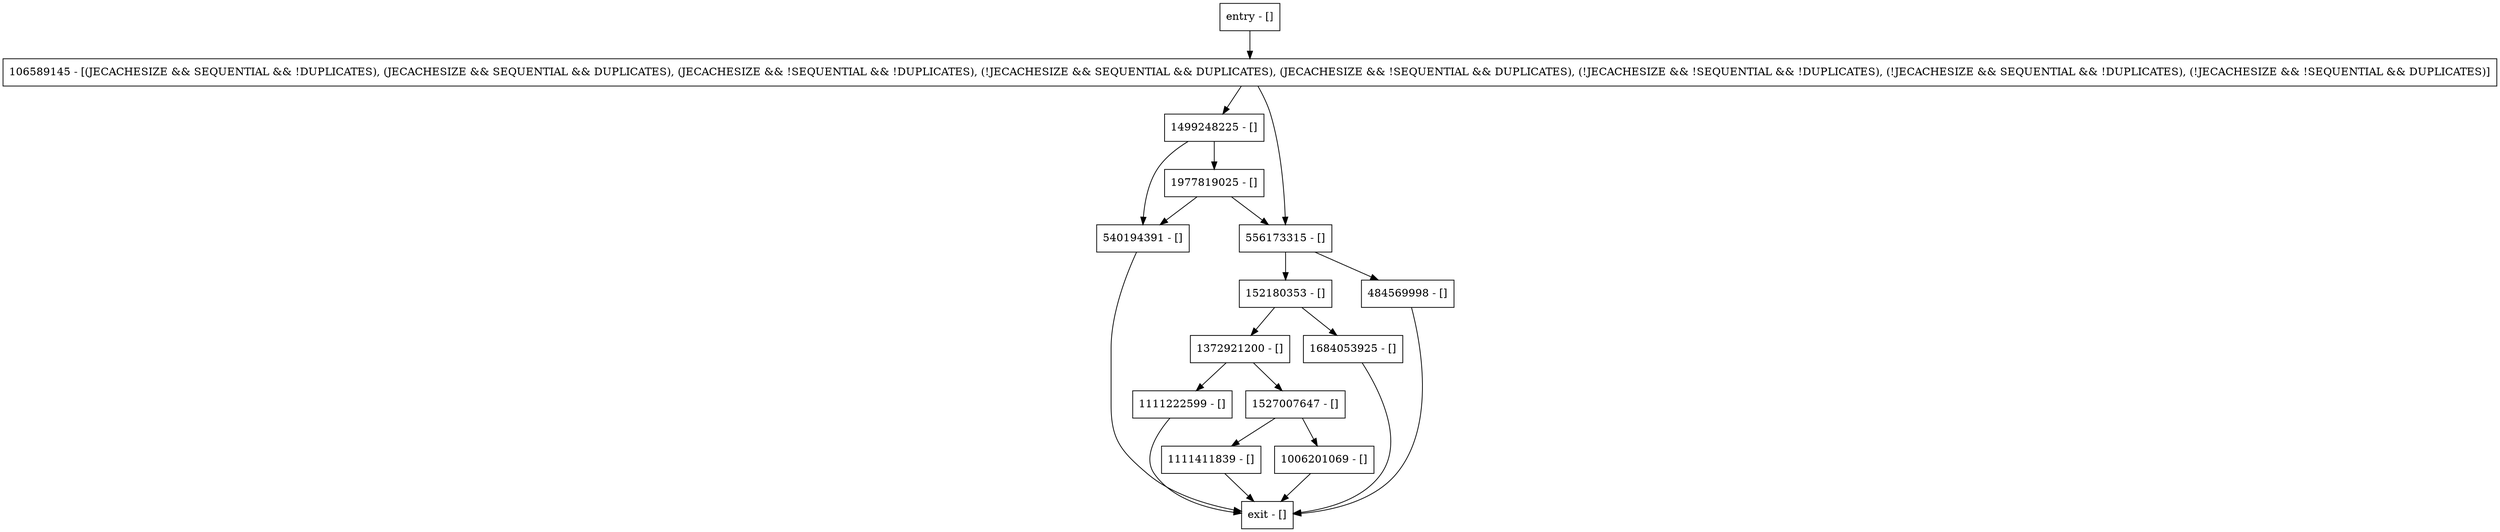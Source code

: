 digraph get {
node [shape=record];
484569998 [label="484569998 - []"];
1684053925 [label="1684053925 - []"];
1977819025 [label="1977819025 - []"];
1499248225 [label="1499248225 - []"];
152180353 [label="152180353 - []"];
entry [label="entry - []"];
exit [label="exit - []"];
106589145 [label="106589145 - [(JECACHESIZE && SEQUENTIAL && !DUPLICATES), (JECACHESIZE && SEQUENTIAL && DUPLICATES), (JECACHESIZE && !SEQUENTIAL && !DUPLICATES), (!JECACHESIZE && SEQUENTIAL && DUPLICATES), (JECACHESIZE && !SEQUENTIAL && DUPLICATES), (!JECACHESIZE && !SEQUENTIAL && !DUPLICATES), (!JECACHESIZE && SEQUENTIAL && !DUPLICATES), (!JECACHESIZE && !SEQUENTIAL && DUPLICATES)]"];
1111411839 [label="1111411839 - []"];
1372921200 [label="1372921200 - []"];
556173315 [label="556173315 - []"];
1527007647 [label="1527007647 - []"];
540194391 [label="540194391 - []"];
1111222599 [label="1111222599 - []"];
1006201069 [label="1006201069 - []"];
entry;
exit;
484569998 -> exit;
1684053925 -> exit;
1977819025 -> 556173315;
1977819025 -> 540194391;
1499248225 -> 1977819025;
1499248225 -> 540194391;
152180353 -> 1684053925;
152180353 -> 1372921200;
entry -> 106589145;
106589145 -> 1499248225;
106589145 -> 556173315;
1111411839 -> exit;
1372921200 -> 1527007647;
1372921200 -> 1111222599;
556173315 -> 484569998;
556173315 -> 152180353;
1527007647 -> 1111411839;
1527007647 -> 1006201069;
540194391 -> exit;
1111222599 -> exit;
1006201069 -> exit;
}
